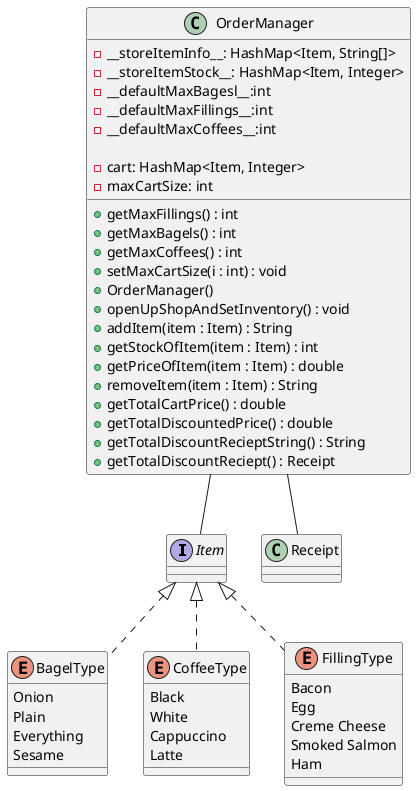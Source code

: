 @startuml


interface Item{}

enum BagelType implements Item{
    Onion
    Plain
    Everything
    Sesame
}

enum CoffeeType implements Item {
    Black
    White
    Cappuccino
    Latte
}

enum FillingType implements Item {
    Bacon
    Egg
    Creme Cheese
    Smoked Salmon
    Ham
}

class OrderManager {
   -__storeItemInfo__: HashMap<Item, String[]>
   -__storeItemStock__: HashMap<Item, Integer>
   -__defaultMaxBagesl__:int
   -__defaultMaxFillings__:int
   -__defaultMaxCoffees__:int

   - cart: HashMap<Item, Integer>
   - maxCartSize: int

   + getMaxFillings() : int
   + getMaxBagels() : int
   + getMaxCoffees() : int
   + setMaxCartSize(i : int) : void
   + OrderManager()
   + openUpShopAndSetInventory() : void
   + addItem(item : Item) : String
   + getStockOfItem(item : Item) : int
   + getPriceOfItem(item : Item) : double
   + removeItem(item : Item) : String
   + getTotalCartPrice() : double
   + getTotalDiscountedPrice() : double
   + getTotalDiscountRecieptString() : String
   + getTotalDiscountReciept() : Receipt


}

OrderManager -- Item

OrderManager -- Receipt
@enduml